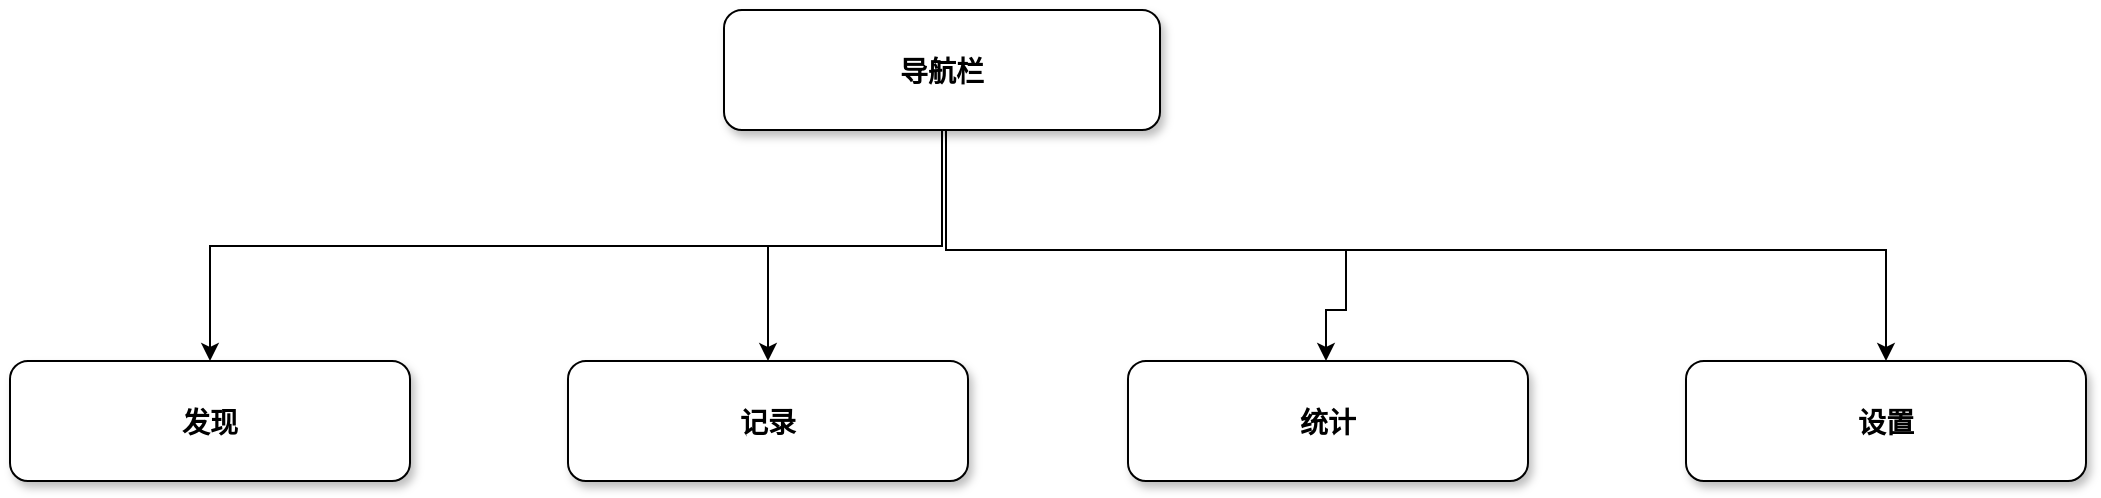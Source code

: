 <mxfile version="16.5.3" type="github">
  <diagram name="Page-1" id="97916047-d0de-89f5-080d-49f4d83e522f">
    <mxGraphModel dx="2031" dy="1089" grid="1" gridSize="10" guides="1" tooltips="1" connect="1" arrows="1" fold="1" page="1" pageScale="1.5" pageWidth="1169" pageHeight="827" background="none" math="0" shadow="0">
      <root>
        <mxCell id="0" />
        <mxCell id="1" parent="0" />
        <mxCell id="HV4kGWUIBfGor4adAAQZ-59" style="edgeStyle=orthogonalEdgeStyle;rounded=0;orthogonalLoop=1;jettySize=auto;html=1;exitX=0.5;exitY=1;exitDx=0;exitDy=0;" parent="1" source="3" target="4" edge="1">
          <mxGeometry relative="1" as="geometry">
            <mxPoint x="398" y="430" as="sourcePoint" />
            <Array as="points">
              <mxPoint x="768" y="398" />
              <mxPoint x="402" y="398" />
            </Array>
          </mxGeometry>
        </mxCell>
        <mxCell id="HV4kGWUIBfGor4adAAQZ-56" style="edgeStyle=orthogonalEdgeStyle;rounded=0;orthogonalLoop=1;jettySize=auto;html=1;exitX=0.5;exitY=1;exitDx=0;exitDy=0;" parent="1" source="3" target="HV4kGWUIBfGor4adAAQZ-55" edge="1">
          <mxGeometry relative="1" as="geometry">
            <Array as="points">
              <mxPoint x="770" y="400" />
              <mxPoint x="1240" y="400" />
              <mxPoint x="1240" y="430" />
              <mxPoint x="1240" y="430" />
            </Array>
          </mxGeometry>
        </mxCell>
        <mxCell id="HV4kGWUIBfGor4adAAQZ-57" style="edgeStyle=orthogonalEdgeStyle;rounded=0;orthogonalLoop=1;jettySize=auto;html=1;" parent="1" source="3" target="6" edge="1">
          <mxGeometry relative="1" as="geometry">
            <Array as="points">
              <mxPoint x="770" y="400" />
              <mxPoint x="970" y="400" />
              <mxPoint x="970" y="430" />
              <mxPoint x="960" y="430" />
            </Array>
          </mxGeometry>
        </mxCell>
        <mxCell id="HV4kGWUIBfGor4adAAQZ-58" style="edgeStyle=orthogonalEdgeStyle;rounded=0;orthogonalLoop=1;jettySize=auto;html=1;" parent="1" source="3" target="5" edge="1">
          <mxGeometry relative="1" as="geometry">
            <Array as="points">
              <mxPoint x="768" y="398" />
              <mxPoint x="681" y="398" />
            </Array>
          </mxGeometry>
        </mxCell>
        <mxCell id="3" value="导航栏" style="rounded=1;shadow=1;fontStyle=1;fontSize=14;" parent="1" vertex="1">
          <mxGeometry x="659" y="280" width="218" height="60" as="geometry" />
        </mxCell>
        <mxCell id="4" value="发现" style="rounded=1;shadow=1;fontStyle=1;fontSize=14;" parent="1" vertex="1">
          <mxGeometry x="302" y="455.5" width="200" height="60" as="geometry" />
        </mxCell>
        <mxCell id="5" value="记录" style="rounded=1;shadow=1;fontStyle=1;fontSize=14;" parent="1" vertex="1">
          <mxGeometry x="581" y="455.5" width="200" height="60" as="geometry" />
        </mxCell>
        <mxCell id="6" value="统计" style="rounded=1;shadow=1;fontStyle=1;fontSize=14;" parent="1" vertex="1">
          <mxGeometry x="861" y="455.5" width="200" height="60" as="geometry" />
        </mxCell>
        <mxCell id="HV4kGWUIBfGor4adAAQZ-55" value="设置" style="rounded=1;shadow=1;fontStyle=1;fontSize=14;" parent="1" vertex="1">
          <mxGeometry x="1140" y="455.5" width="200" height="60" as="geometry" />
        </mxCell>
      </root>
    </mxGraphModel>
  </diagram>
</mxfile>
